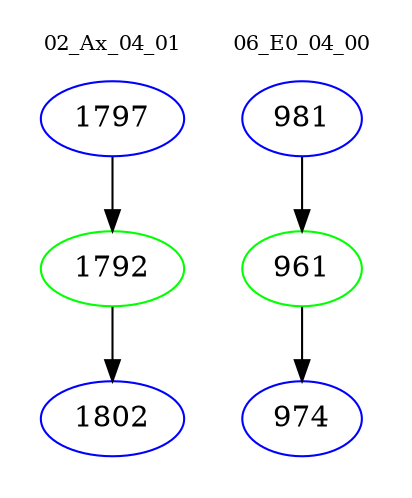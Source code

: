 digraph{
subgraph cluster_0 {
color = white
label = "02_Ax_04_01";
fontsize=10;
T0_1797 [label="1797", color="blue"]
T0_1797 -> T0_1792 [color="black"]
T0_1792 [label="1792", color="green"]
T0_1792 -> T0_1802 [color="black"]
T0_1802 [label="1802", color="blue"]
}
subgraph cluster_1 {
color = white
label = "06_E0_04_00";
fontsize=10;
T1_981 [label="981", color="blue"]
T1_981 -> T1_961 [color="black"]
T1_961 [label="961", color="green"]
T1_961 -> T1_974 [color="black"]
T1_974 [label="974", color="blue"]
}
}
